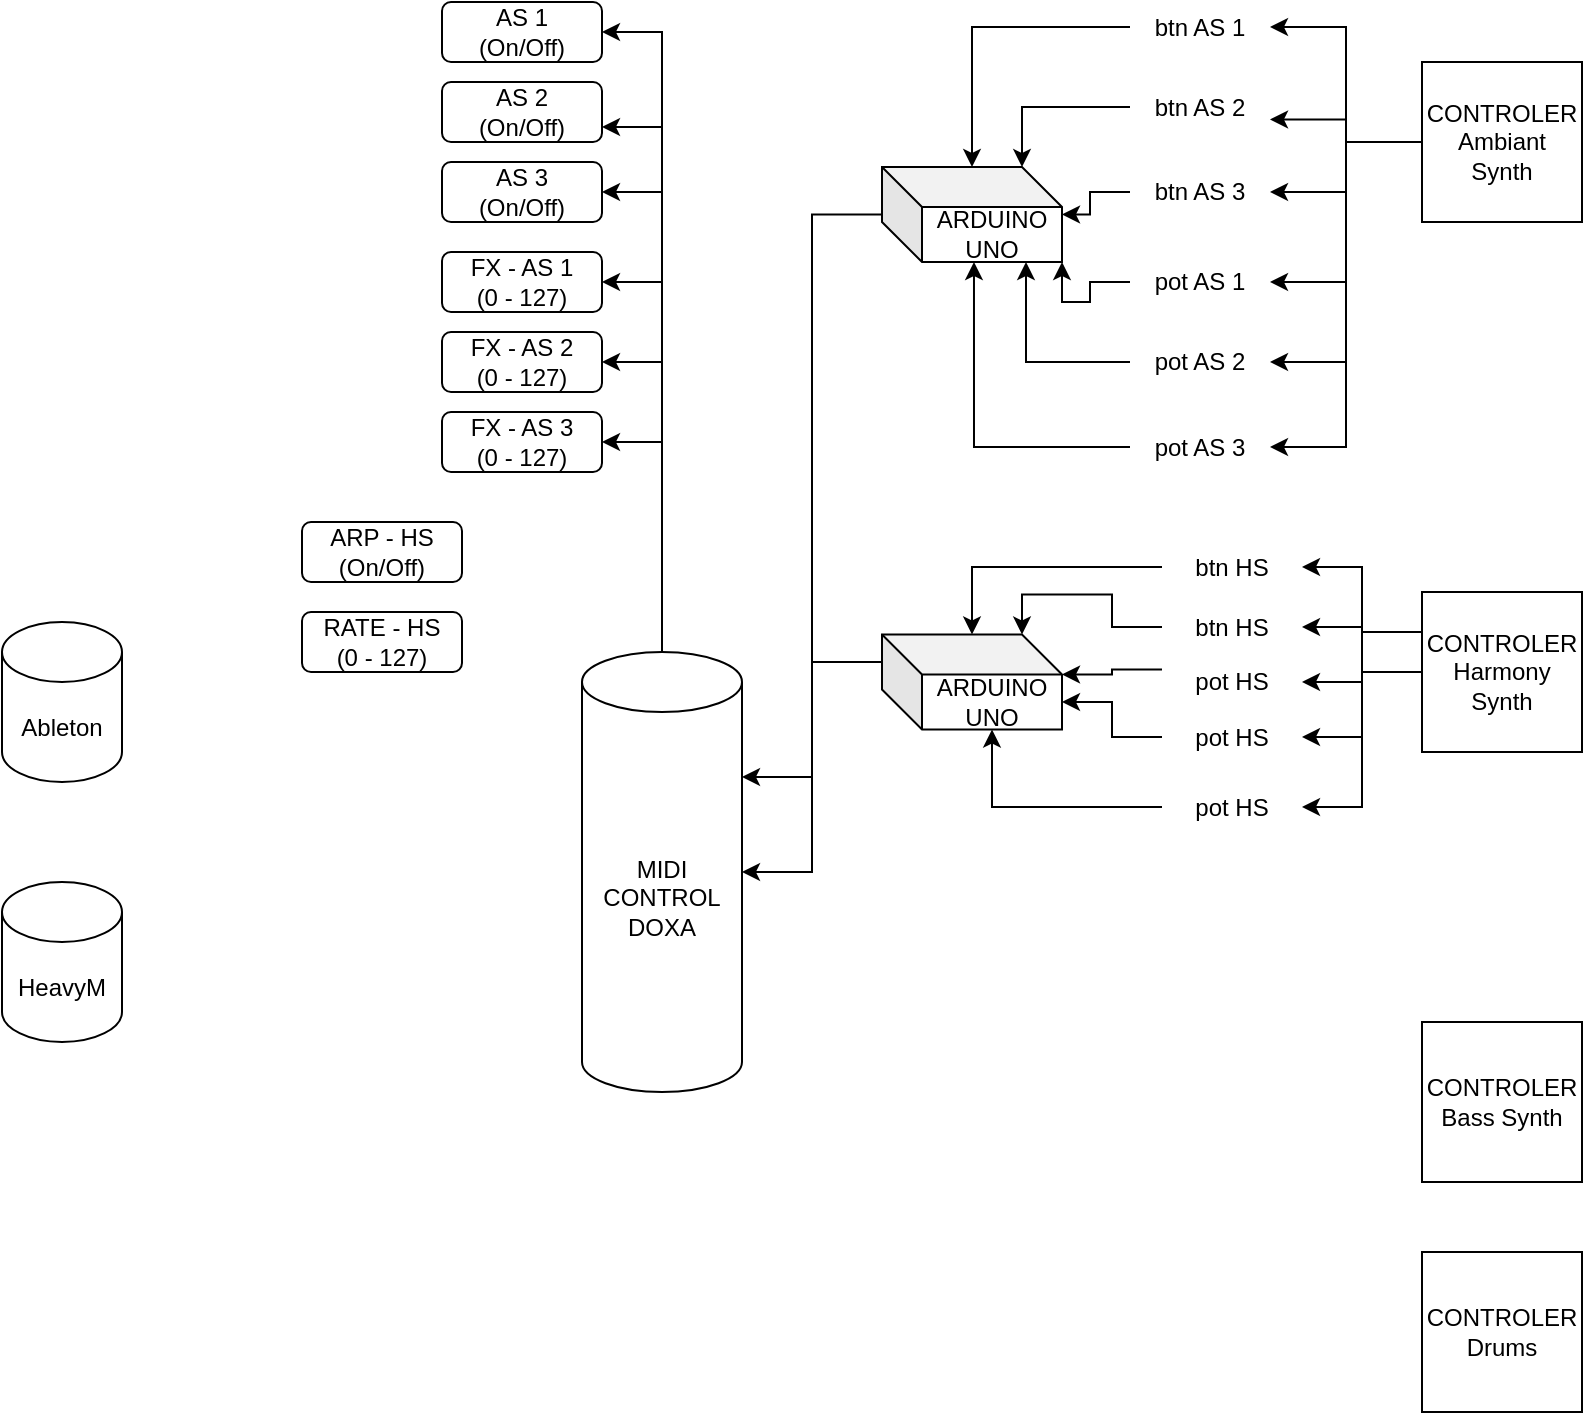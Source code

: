 <mxfile version="13.7.9" type="github">
  <diagram id="HvZzBXpGsYYU1vcpJQXH" name="Page-1">
    <mxGraphModel dx="801" dy="766" grid="1" gridSize="10" guides="1" tooltips="1" connect="1" arrows="1" fold="1" page="1" pageScale="1" pageWidth="827" pageHeight="1169" math="0" shadow="0">
      <root>
        <mxCell id="0" />
        <mxCell id="1" parent="0" />
        <mxCell id="ibvbcTeNg4M_Yn5BL4wx-1" value="&lt;div&gt;CONTROLER&lt;/div&gt;&lt;div&gt;Bass Synth&lt;/div&gt;" style="whiteSpace=wrap;html=1;aspect=fixed;" vertex="1" parent="1">
          <mxGeometry x="710" y="550" width="80" height="80" as="geometry" />
        </mxCell>
        <mxCell id="ibvbcTeNg4M_Yn5BL4wx-63" style="edgeStyle=orthogonalEdgeStyle;rounded=0;orthogonalLoop=1;jettySize=auto;html=1;exitX=0;exitY=0.25;exitDx=0;exitDy=0;entryX=1;entryY=0.5;entryDx=0;entryDy=0;" edge="1" parent="1" source="ibvbcTeNg4M_Yn5BL4wx-2" target="ibvbcTeNg4M_Yn5BL4wx-45">
          <mxGeometry relative="1" as="geometry" />
        </mxCell>
        <mxCell id="ibvbcTeNg4M_Yn5BL4wx-64" style="edgeStyle=orthogonalEdgeStyle;rounded=0;orthogonalLoop=1;jettySize=auto;html=1;entryX=1;entryY=0.5;entryDx=0;entryDy=0;" edge="1" parent="1" source="ibvbcTeNg4M_Yn5BL4wx-2" target="ibvbcTeNg4M_Yn5BL4wx-47">
          <mxGeometry relative="1" as="geometry" />
        </mxCell>
        <mxCell id="ibvbcTeNg4M_Yn5BL4wx-65" style="edgeStyle=orthogonalEdgeStyle;rounded=0;orthogonalLoop=1;jettySize=auto;html=1;" edge="1" parent="1" source="ibvbcTeNg4M_Yn5BL4wx-2" target="ibvbcTeNg4M_Yn5BL4wx-48">
          <mxGeometry relative="1" as="geometry" />
        </mxCell>
        <mxCell id="ibvbcTeNg4M_Yn5BL4wx-66" style="edgeStyle=orthogonalEdgeStyle;rounded=0;orthogonalLoop=1;jettySize=auto;html=1;" edge="1" parent="1" source="ibvbcTeNg4M_Yn5BL4wx-2" target="ibvbcTeNg4M_Yn5BL4wx-49">
          <mxGeometry relative="1" as="geometry" />
        </mxCell>
        <mxCell id="ibvbcTeNg4M_Yn5BL4wx-67" style="edgeStyle=orthogonalEdgeStyle;rounded=0;orthogonalLoop=1;jettySize=auto;html=1;entryX=1;entryY=0.5;entryDx=0;entryDy=0;" edge="1" parent="1" source="ibvbcTeNg4M_Yn5BL4wx-2" target="ibvbcTeNg4M_Yn5BL4wx-50">
          <mxGeometry relative="1" as="geometry" />
        </mxCell>
        <mxCell id="ibvbcTeNg4M_Yn5BL4wx-2" value="&lt;div&gt;CONTROLER&lt;/div&gt;Harmony Synth" style="whiteSpace=wrap;html=1;aspect=fixed;" vertex="1" parent="1">
          <mxGeometry x="710" y="335" width="80" height="80" as="geometry" />
        </mxCell>
        <mxCell id="ibvbcTeNg4M_Yn5BL4wx-39" style="edgeStyle=orthogonalEdgeStyle;rounded=0;orthogonalLoop=1;jettySize=auto;html=1;entryX=1;entryY=0.5;entryDx=0;entryDy=0;" edge="1" parent="1" source="ibvbcTeNg4M_Yn5BL4wx-3" target="ibvbcTeNg4M_Yn5BL4wx-11">
          <mxGeometry relative="1" as="geometry" />
        </mxCell>
        <mxCell id="ibvbcTeNg4M_Yn5BL4wx-40" style="edgeStyle=orthogonalEdgeStyle;rounded=0;orthogonalLoop=1;jettySize=auto;html=1;entryX=1;entryY=0.75;entryDx=0;entryDy=0;" edge="1" parent="1" source="ibvbcTeNg4M_Yn5BL4wx-3" target="ibvbcTeNg4M_Yn5BL4wx-12">
          <mxGeometry relative="1" as="geometry" />
        </mxCell>
        <mxCell id="ibvbcTeNg4M_Yn5BL4wx-41" style="edgeStyle=orthogonalEdgeStyle;rounded=0;orthogonalLoop=1;jettySize=auto;html=1;entryX=1;entryY=0.5;entryDx=0;entryDy=0;" edge="1" parent="1" source="ibvbcTeNg4M_Yn5BL4wx-3" target="ibvbcTeNg4M_Yn5BL4wx-13">
          <mxGeometry relative="1" as="geometry" />
        </mxCell>
        <mxCell id="ibvbcTeNg4M_Yn5BL4wx-42" style="edgeStyle=orthogonalEdgeStyle;rounded=0;orthogonalLoop=1;jettySize=auto;html=1;entryX=1;entryY=0.5;entryDx=0;entryDy=0;" edge="1" parent="1" source="ibvbcTeNg4M_Yn5BL4wx-3" target="ibvbcTeNg4M_Yn5BL4wx-20">
          <mxGeometry relative="1" as="geometry" />
        </mxCell>
        <mxCell id="ibvbcTeNg4M_Yn5BL4wx-43" style="edgeStyle=orthogonalEdgeStyle;rounded=0;orthogonalLoop=1;jettySize=auto;html=1;entryX=1;entryY=0.5;entryDx=0;entryDy=0;" edge="1" parent="1" source="ibvbcTeNg4M_Yn5BL4wx-3" target="ibvbcTeNg4M_Yn5BL4wx-21">
          <mxGeometry relative="1" as="geometry" />
        </mxCell>
        <mxCell id="ibvbcTeNg4M_Yn5BL4wx-44" style="edgeStyle=orthogonalEdgeStyle;rounded=0;orthogonalLoop=1;jettySize=auto;html=1;entryX=1;entryY=0.5;entryDx=0;entryDy=0;" edge="1" parent="1" source="ibvbcTeNg4M_Yn5BL4wx-3" target="ibvbcTeNg4M_Yn5BL4wx-22">
          <mxGeometry relative="1" as="geometry" />
        </mxCell>
        <mxCell id="ibvbcTeNg4M_Yn5BL4wx-3" value="&lt;div&gt;CONTROLER&lt;/div&gt;&lt;div&gt;Ambiant Synth&lt;/div&gt;" style="whiteSpace=wrap;html=1;aspect=fixed;" vertex="1" parent="1">
          <mxGeometry x="710" y="70" width="80" height="80" as="geometry" />
        </mxCell>
        <mxCell id="ibvbcTeNg4M_Yn5BL4wx-4" value="&lt;div&gt;&lt;div&gt;CONTROLER&lt;/div&gt;Drums&lt;/div&gt;" style="whiteSpace=wrap;html=1;aspect=fixed;" vertex="1" parent="1">
          <mxGeometry x="710" y="665" width="80" height="80" as="geometry" />
        </mxCell>
        <mxCell id="ibvbcTeNg4M_Yn5BL4wx-5" value="Ableton" style="shape=cylinder3;whiteSpace=wrap;html=1;boundedLbl=1;backgroundOutline=1;size=15;" vertex="1" parent="1">
          <mxGeometry y="350" width="60" height="80" as="geometry" />
        </mxCell>
        <mxCell id="ibvbcTeNg4M_Yn5BL4wx-6" value="HeavyM" style="shape=cylinder3;whiteSpace=wrap;html=1;boundedLbl=1;backgroundOutline=1;size=15;" vertex="1" parent="1">
          <mxGeometry y="480" width="60" height="80" as="geometry" />
        </mxCell>
        <mxCell id="ibvbcTeNg4M_Yn5BL4wx-7" value="&lt;div&gt;AS 1&lt;/div&gt;&lt;div&gt;(On/Off)&lt;br&gt;&lt;/div&gt;" style="rounded=1;whiteSpace=wrap;html=1;" vertex="1" parent="1">
          <mxGeometry x="220" y="40" width="80" height="30" as="geometry" />
        </mxCell>
        <mxCell id="ibvbcTeNg4M_Yn5BL4wx-8" value="&lt;div&gt;AS 2&lt;/div&gt;&lt;div&gt;(On/Off)&lt;/div&gt;" style="rounded=1;whiteSpace=wrap;html=1;" vertex="1" parent="1">
          <mxGeometry x="220" y="80" width="80" height="30" as="geometry" />
        </mxCell>
        <mxCell id="ibvbcTeNg4M_Yn5BL4wx-9" value="&lt;div&gt;AS 3&lt;br&gt;&lt;/div&gt;(On/Off)" style="rounded=1;whiteSpace=wrap;html=1;" vertex="1" parent="1">
          <mxGeometry x="220" y="120" width="80" height="30" as="geometry" />
        </mxCell>
        <mxCell id="ibvbcTeNg4M_Yn5BL4wx-26" style="edgeStyle=orthogonalEdgeStyle;rounded=0;orthogonalLoop=1;jettySize=auto;html=1;" edge="1" parent="1" source="ibvbcTeNg4M_Yn5BL4wx-11" target="ibvbcTeNg4M_Yn5BL4wx-24">
          <mxGeometry relative="1" as="geometry" />
        </mxCell>
        <mxCell id="ibvbcTeNg4M_Yn5BL4wx-11" value="btn AS 1" style="text;html=1;strokeColor=none;fillColor=none;align=center;verticalAlign=middle;whiteSpace=wrap;rounded=0;" vertex="1" parent="1">
          <mxGeometry x="564" y="40" width="70" height="25" as="geometry" />
        </mxCell>
        <mxCell id="ibvbcTeNg4M_Yn5BL4wx-27" style="edgeStyle=orthogonalEdgeStyle;rounded=0;orthogonalLoop=1;jettySize=auto;html=1;entryX=0;entryY=0;entryDx=70;entryDy=0;entryPerimeter=0;" edge="1" parent="1" source="ibvbcTeNg4M_Yn5BL4wx-12" target="ibvbcTeNg4M_Yn5BL4wx-24">
          <mxGeometry relative="1" as="geometry" />
        </mxCell>
        <mxCell id="ibvbcTeNg4M_Yn5BL4wx-12" value="btn AS 2" style="text;html=1;strokeColor=none;fillColor=none;align=center;verticalAlign=middle;whiteSpace=wrap;rounded=0;" vertex="1" parent="1">
          <mxGeometry x="564" y="80" width="70" height="25" as="geometry" />
        </mxCell>
        <mxCell id="ibvbcTeNg4M_Yn5BL4wx-28" style="edgeStyle=orthogonalEdgeStyle;rounded=0;orthogonalLoop=1;jettySize=auto;html=1;" edge="1" parent="1" source="ibvbcTeNg4M_Yn5BL4wx-13" target="ibvbcTeNg4M_Yn5BL4wx-24">
          <mxGeometry relative="1" as="geometry" />
        </mxCell>
        <mxCell id="ibvbcTeNg4M_Yn5BL4wx-13" value="btn AS 3" style="text;html=1;strokeColor=none;fillColor=none;align=center;verticalAlign=middle;whiteSpace=wrap;rounded=0;" vertex="1" parent="1">
          <mxGeometry x="564" y="122.5" width="70" height="25" as="geometry" />
        </mxCell>
        <mxCell id="ibvbcTeNg4M_Yn5BL4wx-16" value="&lt;div&gt;FX - AS 1&lt;/div&gt;&lt;div&gt;(0 - 127)&lt;br&gt;&lt;/div&gt;" style="rounded=1;whiteSpace=wrap;html=1;" vertex="1" parent="1">
          <mxGeometry x="220" y="165" width="80" height="30" as="geometry" />
        </mxCell>
        <mxCell id="ibvbcTeNg4M_Yn5BL4wx-17" value="FX - AS 2&lt;div&gt;(0 - 127)&lt;/div&gt;" style="rounded=1;whiteSpace=wrap;html=1;" vertex="1" parent="1">
          <mxGeometry x="220" y="205" width="80" height="30" as="geometry" />
        </mxCell>
        <mxCell id="ibvbcTeNg4M_Yn5BL4wx-18" value="FX - AS 3&lt;br&gt;(0 - 127)" style="rounded=1;whiteSpace=wrap;html=1;" vertex="1" parent="1">
          <mxGeometry x="220" y="245" width="80" height="30" as="geometry" />
        </mxCell>
        <mxCell id="ibvbcTeNg4M_Yn5BL4wx-29" style="edgeStyle=orthogonalEdgeStyle;rounded=0;orthogonalLoop=1;jettySize=auto;html=1;entryX=1;entryY=1;entryDx=0;entryDy=0;entryPerimeter=0;" edge="1" parent="1" source="ibvbcTeNg4M_Yn5BL4wx-20" target="ibvbcTeNg4M_Yn5BL4wx-24">
          <mxGeometry relative="1" as="geometry" />
        </mxCell>
        <mxCell id="ibvbcTeNg4M_Yn5BL4wx-20" value="pot AS 1" style="text;html=1;strokeColor=none;fillColor=none;align=center;verticalAlign=middle;whiteSpace=wrap;rounded=0;" vertex="1" parent="1">
          <mxGeometry x="564" y="167.5" width="70" height="25" as="geometry" />
        </mxCell>
        <mxCell id="ibvbcTeNg4M_Yn5BL4wx-30" style="edgeStyle=orthogonalEdgeStyle;rounded=0;orthogonalLoop=1;jettySize=auto;html=1;entryX=0.8;entryY=1;entryDx=0;entryDy=0;entryPerimeter=0;" edge="1" parent="1" source="ibvbcTeNg4M_Yn5BL4wx-21" target="ibvbcTeNg4M_Yn5BL4wx-24">
          <mxGeometry relative="1" as="geometry" />
        </mxCell>
        <mxCell id="ibvbcTeNg4M_Yn5BL4wx-21" value="pot AS 2" style="text;html=1;strokeColor=none;fillColor=none;align=center;verticalAlign=middle;whiteSpace=wrap;rounded=0;" vertex="1" parent="1">
          <mxGeometry x="564" y="207.5" width="70" height="25" as="geometry" />
        </mxCell>
        <mxCell id="ibvbcTeNg4M_Yn5BL4wx-31" style="edgeStyle=orthogonalEdgeStyle;rounded=0;orthogonalLoop=1;jettySize=auto;html=1;entryX=0.511;entryY=1;entryDx=0;entryDy=0;entryPerimeter=0;" edge="1" parent="1" source="ibvbcTeNg4M_Yn5BL4wx-22" target="ibvbcTeNg4M_Yn5BL4wx-24">
          <mxGeometry relative="1" as="geometry" />
        </mxCell>
        <mxCell id="ibvbcTeNg4M_Yn5BL4wx-22" value="pot AS 3" style="text;html=1;strokeColor=none;fillColor=none;align=center;verticalAlign=middle;whiteSpace=wrap;rounded=0;" vertex="1" parent="1">
          <mxGeometry x="564" y="250" width="70" height="25" as="geometry" />
        </mxCell>
        <mxCell id="ibvbcTeNg4M_Yn5BL4wx-32" style="edgeStyle=orthogonalEdgeStyle;rounded=0;orthogonalLoop=1;jettySize=auto;html=1;entryX=1;entryY=0;entryDx=0;entryDy=62.5;entryPerimeter=0;" edge="1" parent="1" source="ibvbcTeNg4M_Yn5BL4wx-24" target="ibvbcTeNg4M_Yn5BL4wx-25">
          <mxGeometry relative="1" as="geometry" />
        </mxCell>
        <mxCell id="ibvbcTeNg4M_Yn5BL4wx-24" value="ARDUINO UNO" style="shape=cube;whiteSpace=wrap;html=1;boundedLbl=1;backgroundOutline=1;darkOpacity=0.05;darkOpacity2=0.1;" vertex="1" parent="1">
          <mxGeometry x="440" y="122.5" width="90" height="47.5" as="geometry" />
        </mxCell>
        <mxCell id="ibvbcTeNg4M_Yn5BL4wx-33" style="edgeStyle=orthogonalEdgeStyle;rounded=0;orthogonalLoop=1;jettySize=auto;html=1;entryX=1;entryY=0.5;entryDx=0;entryDy=0;" edge="1" parent="1" source="ibvbcTeNg4M_Yn5BL4wx-25" target="ibvbcTeNg4M_Yn5BL4wx-7">
          <mxGeometry relative="1" as="geometry" />
        </mxCell>
        <mxCell id="ibvbcTeNg4M_Yn5BL4wx-34" style="edgeStyle=orthogonalEdgeStyle;rounded=0;orthogonalLoop=1;jettySize=auto;html=1;entryX=1;entryY=0.75;entryDx=0;entryDy=0;" edge="1" parent="1" source="ibvbcTeNg4M_Yn5BL4wx-25" target="ibvbcTeNg4M_Yn5BL4wx-8">
          <mxGeometry relative="1" as="geometry" />
        </mxCell>
        <mxCell id="ibvbcTeNg4M_Yn5BL4wx-35" style="edgeStyle=orthogonalEdgeStyle;rounded=0;orthogonalLoop=1;jettySize=auto;html=1;entryX=1;entryY=0.5;entryDx=0;entryDy=0;" edge="1" parent="1" source="ibvbcTeNg4M_Yn5BL4wx-25" target="ibvbcTeNg4M_Yn5BL4wx-9">
          <mxGeometry relative="1" as="geometry" />
        </mxCell>
        <mxCell id="ibvbcTeNg4M_Yn5BL4wx-36" style="edgeStyle=orthogonalEdgeStyle;rounded=0;orthogonalLoop=1;jettySize=auto;html=1;entryX=1;entryY=0.5;entryDx=0;entryDy=0;" edge="1" parent="1" source="ibvbcTeNg4M_Yn5BL4wx-25" target="ibvbcTeNg4M_Yn5BL4wx-16">
          <mxGeometry relative="1" as="geometry" />
        </mxCell>
        <mxCell id="ibvbcTeNg4M_Yn5BL4wx-37" style="edgeStyle=orthogonalEdgeStyle;rounded=0;orthogonalLoop=1;jettySize=auto;html=1;entryX=1;entryY=0.5;entryDx=0;entryDy=0;" edge="1" parent="1" source="ibvbcTeNg4M_Yn5BL4wx-25" target="ibvbcTeNg4M_Yn5BL4wx-17">
          <mxGeometry relative="1" as="geometry" />
        </mxCell>
        <mxCell id="ibvbcTeNg4M_Yn5BL4wx-38" style="edgeStyle=orthogonalEdgeStyle;rounded=0;orthogonalLoop=1;jettySize=auto;html=1;entryX=1;entryY=0.5;entryDx=0;entryDy=0;" edge="1" parent="1" source="ibvbcTeNg4M_Yn5BL4wx-25" target="ibvbcTeNg4M_Yn5BL4wx-18">
          <mxGeometry relative="1" as="geometry" />
        </mxCell>
        <mxCell id="ibvbcTeNg4M_Yn5BL4wx-25" value="MIDI CONTROL&lt;br&gt;DOXA" style="shape=cylinder3;whiteSpace=wrap;html=1;boundedLbl=1;backgroundOutline=1;size=15;" vertex="1" parent="1">
          <mxGeometry x="290" y="365" width="80" height="220" as="geometry" />
        </mxCell>
        <mxCell id="ibvbcTeNg4M_Yn5BL4wx-57" style="edgeStyle=orthogonalEdgeStyle;rounded=0;orthogonalLoop=1;jettySize=auto;html=1;exitX=0;exitY=0.5;exitDx=0;exitDy=0;" edge="1" parent="1" source="ibvbcTeNg4M_Yn5BL4wx-45" target="ibvbcTeNg4M_Yn5BL4wx-51">
          <mxGeometry relative="1" as="geometry" />
        </mxCell>
        <mxCell id="ibvbcTeNg4M_Yn5BL4wx-45" value="btn HS" style="text;html=1;strokeColor=none;fillColor=none;align=center;verticalAlign=middle;whiteSpace=wrap;rounded=0;" vertex="1" parent="1">
          <mxGeometry x="580" y="310" width="70" height="25" as="geometry" />
        </mxCell>
        <mxCell id="ibvbcTeNg4M_Yn5BL4wx-58" style="edgeStyle=orthogonalEdgeStyle;rounded=0;orthogonalLoop=1;jettySize=auto;html=1;exitX=0;exitY=0.5;exitDx=0;exitDy=0;entryX=0;entryY=0;entryDx=70;entryDy=0;entryPerimeter=0;" edge="1" parent="1" source="ibvbcTeNg4M_Yn5BL4wx-47" target="ibvbcTeNg4M_Yn5BL4wx-51">
          <mxGeometry relative="1" as="geometry" />
        </mxCell>
        <mxCell id="ibvbcTeNg4M_Yn5BL4wx-47" value="btn HS" style="text;html=1;strokeColor=none;fillColor=none;align=center;verticalAlign=middle;whiteSpace=wrap;rounded=0;" vertex="1" parent="1">
          <mxGeometry x="580" y="340" width="70" height="25" as="geometry" />
        </mxCell>
        <mxCell id="ibvbcTeNg4M_Yn5BL4wx-59" style="edgeStyle=orthogonalEdgeStyle;rounded=0;orthogonalLoop=1;jettySize=auto;html=1;exitX=0;exitY=0.25;exitDx=0;exitDy=0;entryX=0;entryY=0;entryDx=90;entryDy=20;entryPerimeter=0;" edge="1" parent="1" source="ibvbcTeNg4M_Yn5BL4wx-48" target="ibvbcTeNg4M_Yn5BL4wx-51">
          <mxGeometry relative="1" as="geometry" />
        </mxCell>
        <mxCell id="ibvbcTeNg4M_Yn5BL4wx-48" value="pot HS" style="text;html=1;strokeColor=none;fillColor=none;align=center;verticalAlign=middle;whiteSpace=wrap;rounded=0;" vertex="1" parent="1">
          <mxGeometry x="580" y="367.5" width="70" height="25" as="geometry" />
        </mxCell>
        <mxCell id="ibvbcTeNg4M_Yn5BL4wx-60" style="edgeStyle=orthogonalEdgeStyle;rounded=0;orthogonalLoop=1;jettySize=auto;html=1;exitX=0;exitY=0.5;exitDx=0;exitDy=0;entryX=0;entryY=0;entryDx=90;entryDy=33.75;entryPerimeter=0;" edge="1" parent="1" source="ibvbcTeNg4M_Yn5BL4wx-49" target="ibvbcTeNg4M_Yn5BL4wx-51">
          <mxGeometry relative="1" as="geometry" />
        </mxCell>
        <mxCell id="ibvbcTeNg4M_Yn5BL4wx-49" value="pot HS" style="text;html=1;strokeColor=none;fillColor=none;align=center;verticalAlign=middle;whiteSpace=wrap;rounded=0;" vertex="1" parent="1">
          <mxGeometry x="580" y="395" width="70" height="25" as="geometry" />
        </mxCell>
        <mxCell id="ibvbcTeNg4M_Yn5BL4wx-61" style="edgeStyle=orthogonalEdgeStyle;rounded=0;orthogonalLoop=1;jettySize=auto;html=1;exitX=0;exitY=0.5;exitDx=0;exitDy=0;entryX=0;entryY=0;entryDx=55;entryDy=47.5;entryPerimeter=0;" edge="1" parent="1" source="ibvbcTeNg4M_Yn5BL4wx-50" target="ibvbcTeNg4M_Yn5BL4wx-51">
          <mxGeometry relative="1" as="geometry" />
        </mxCell>
        <mxCell id="ibvbcTeNg4M_Yn5BL4wx-50" value="pot HS" style="text;html=1;strokeColor=none;fillColor=none;align=center;verticalAlign=middle;whiteSpace=wrap;rounded=0;" vertex="1" parent="1">
          <mxGeometry x="580" y="430" width="70" height="25" as="geometry" />
        </mxCell>
        <mxCell id="ibvbcTeNg4M_Yn5BL4wx-62" style="edgeStyle=orthogonalEdgeStyle;rounded=0;orthogonalLoop=1;jettySize=auto;html=1;exitX=0;exitY=0;exitDx=0;exitDy=13.75;exitPerimeter=0;" edge="1" parent="1" source="ibvbcTeNg4M_Yn5BL4wx-51" target="ibvbcTeNg4M_Yn5BL4wx-25">
          <mxGeometry relative="1" as="geometry" />
        </mxCell>
        <mxCell id="ibvbcTeNg4M_Yn5BL4wx-51" value="ARDUINO UNO" style="shape=cube;whiteSpace=wrap;html=1;boundedLbl=1;backgroundOutline=1;darkOpacity=0.05;darkOpacity2=0.1;" vertex="1" parent="1">
          <mxGeometry x="440" y="356.25" width="90" height="47.5" as="geometry" />
        </mxCell>
        <mxCell id="ibvbcTeNg4M_Yn5BL4wx-68" value="&lt;div&gt;RATE - HS&lt;br&gt;&lt;/div&gt;&lt;div&gt;(0 - 127)&lt;br&gt;&lt;/div&gt;" style="rounded=1;whiteSpace=wrap;html=1;" vertex="1" parent="1">
          <mxGeometry x="150" y="345" width="80" height="30" as="geometry" />
        </mxCell>
        <mxCell id="ibvbcTeNg4M_Yn5BL4wx-69" value="&lt;div&gt;ARP - HS&lt;/div&gt;(On/Off)" style="rounded=1;whiteSpace=wrap;html=1;" vertex="1" parent="1">
          <mxGeometry x="150" y="300" width="80" height="30" as="geometry" />
        </mxCell>
      </root>
    </mxGraphModel>
  </diagram>
</mxfile>
